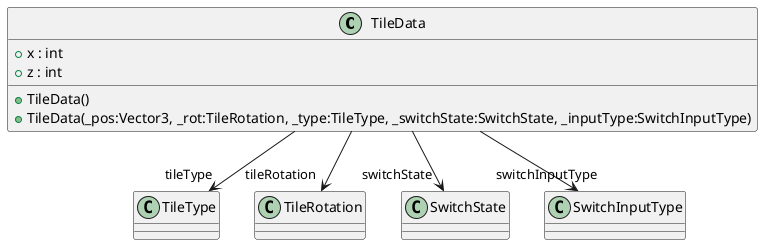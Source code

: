 @startuml
class TileData {
    + x : int
    + z : int
    + TileData()
    + TileData(_pos:Vector3, _rot:TileRotation, _type:TileType, _switchState:SwitchState, _inputType:SwitchInputType)
}
TileData --> "tileType" TileType
TileData --> "tileRotation" TileRotation
TileData --> "switchState" SwitchState
TileData --> "switchInputType" SwitchInputType
@enduml
